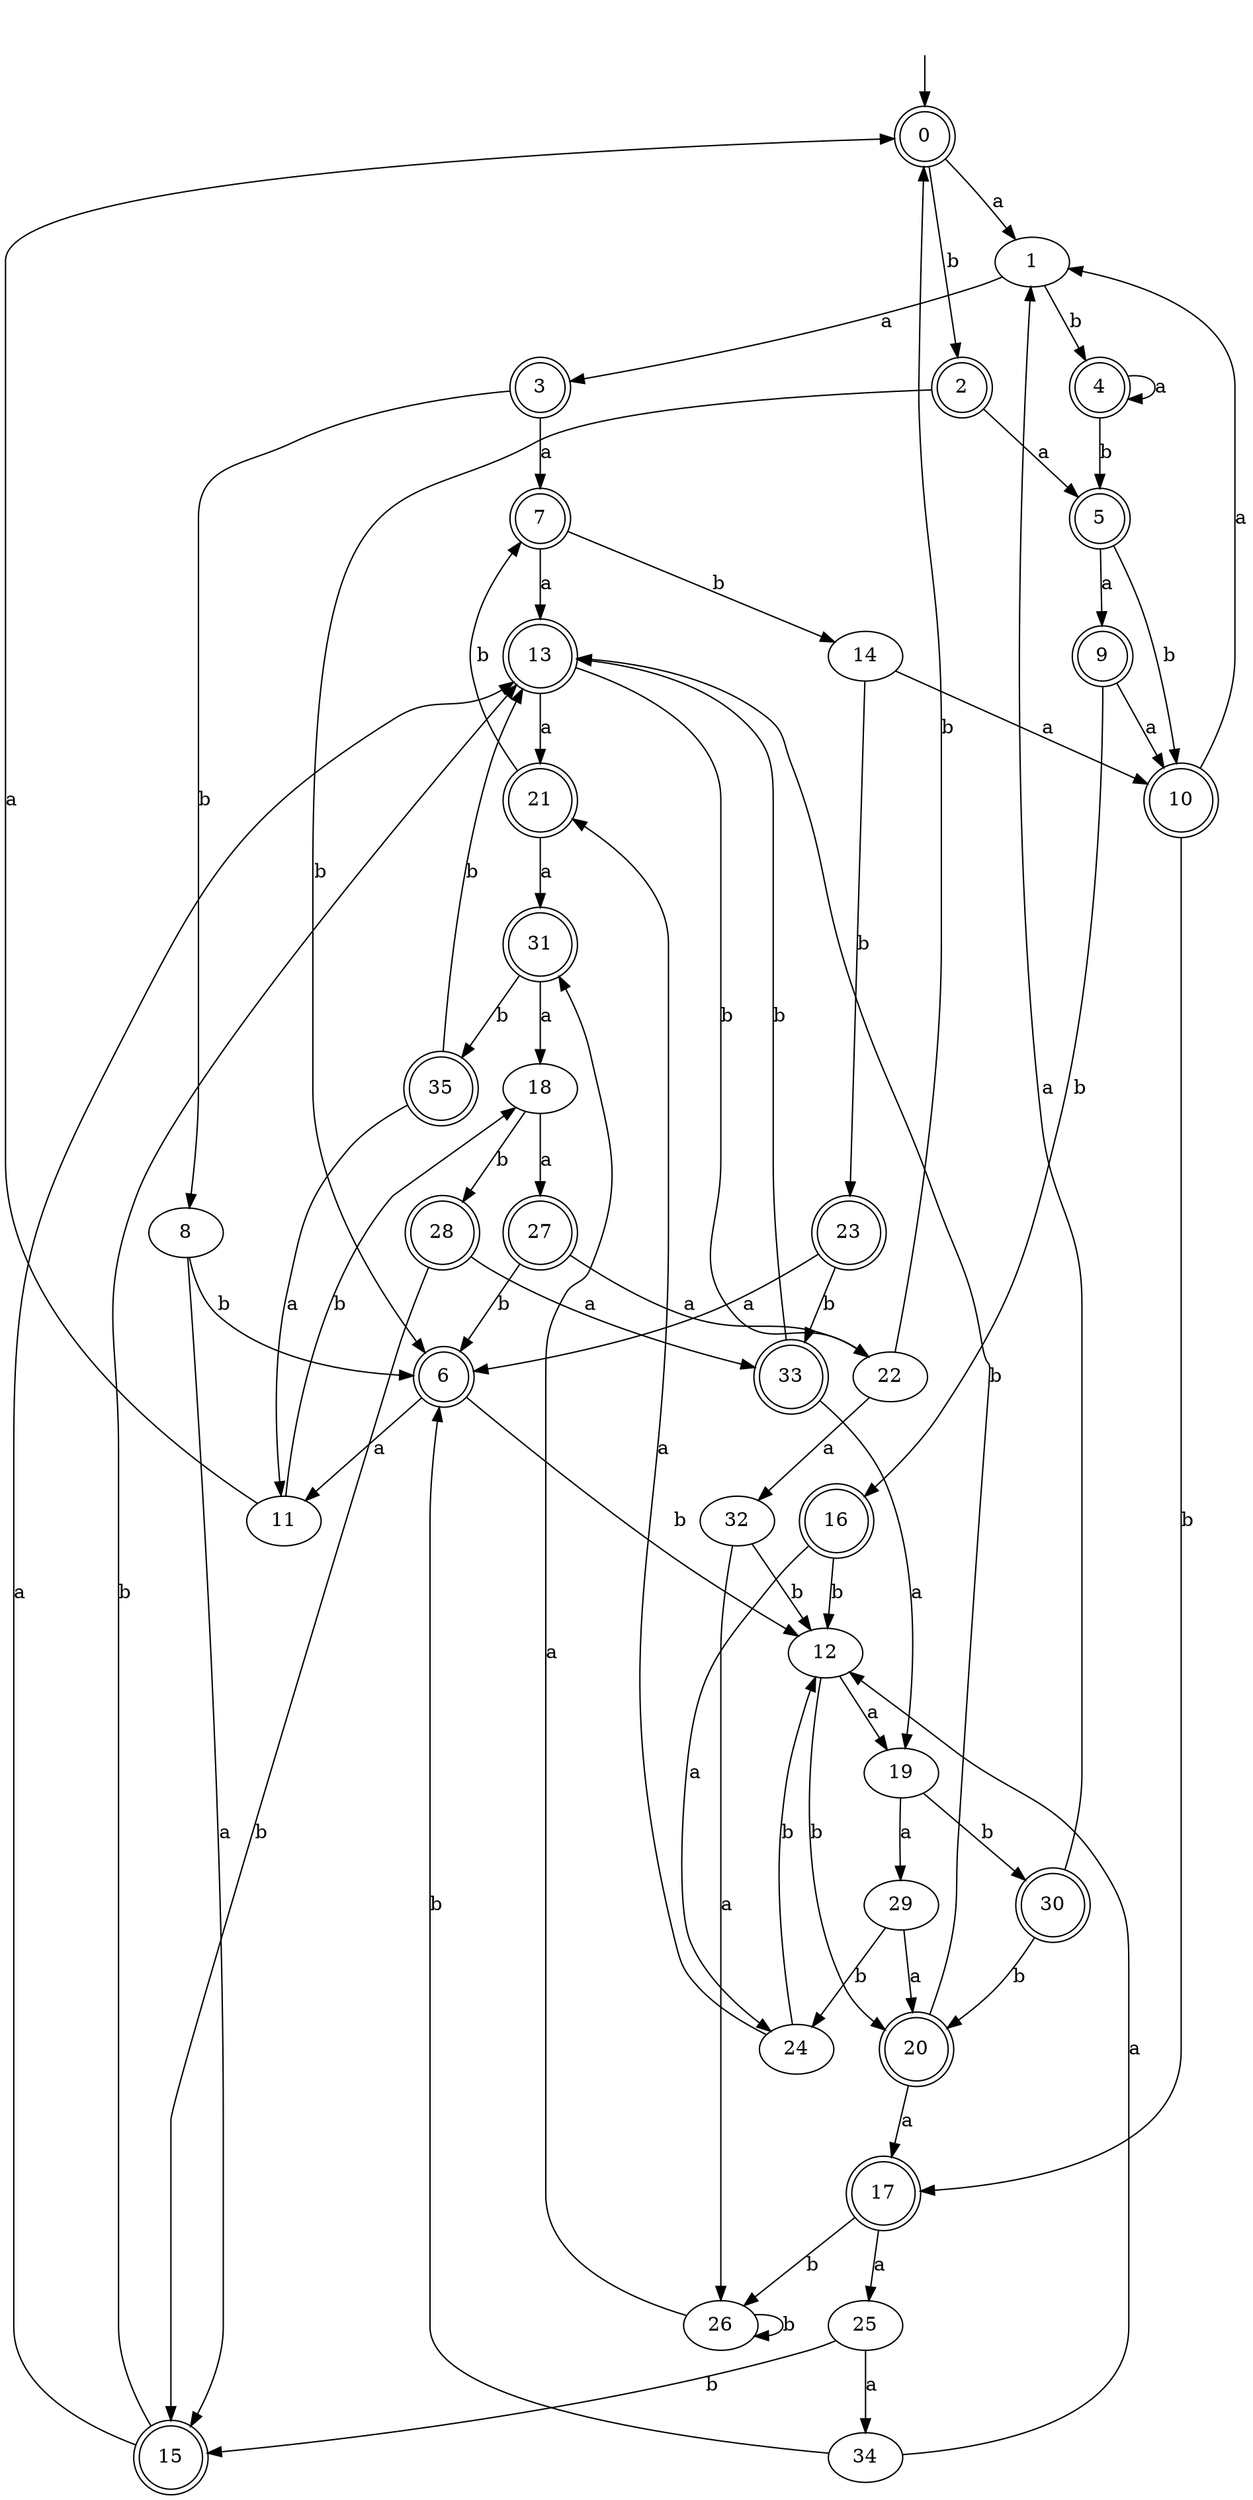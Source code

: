 digraph RandomDFA {
  __start0 [label="", shape=none];
  __start0 -> 0 [label=""];
  0 [shape=circle] [shape=doublecircle]
  0 -> 1 [label="a"]
  0 -> 2 [label="b"]
  1
  1 -> 3 [label="a"]
  1 -> 4 [label="b"]
  2 [shape=doublecircle]
  2 -> 5 [label="a"]
  2 -> 6 [label="b"]
  3 [shape=doublecircle]
  3 -> 7 [label="a"]
  3 -> 8 [label="b"]
  4 [shape=doublecircle]
  4 -> 4 [label="a"]
  4 -> 5 [label="b"]
  5 [shape=doublecircle]
  5 -> 9 [label="a"]
  5 -> 10 [label="b"]
  6 [shape=doublecircle]
  6 -> 11 [label="a"]
  6 -> 12 [label="b"]
  7 [shape=doublecircle]
  7 -> 13 [label="a"]
  7 -> 14 [label="b"]
  8
  8 -> 15 [label="a"]
  8 -> 6 [label="b"]
  9 [shape=doublecircle]
  9 -> 10 [label="a"]
  9 -> 16 [label="b"]
  10 [shape=doublecircle]
  10 -> 1 [label="a"]
  10 -> 17 [label="b"]
  11
  11 -> 0 [label="a"]
  11 -> 18 [label="b"]
  12
  12 -> 19 [label="a"]
  12 -> 20 [label="b"]
  13 [shape=doublecircle]
  13 -> 21 [label="a"]
  13 -> 22 [label="b"]
  14
  14 -> 10 [label="a"]
  14 -> 23 [label="b"]
  15 [shape=doublecircle]
  15 -> 13 [label="a"]
  15 -> 13 [label="b"]
  16 [shape=doublecircle]
  16 -> 24 [label="a"]
  16 -> 12 [label="b"]
  17 [shape=doublecircle]
  17 -> 25 [label="a"]
  17 -> 26 [label="b"]
  18
  18 -> 27 [label="a"]
  18 -> 28 [label="b"]
  19
  19 -> 29 [label="a"]
  19 -> 30 [label="b"]
  20 [shape=doublecircle]
  20 -> 17 [label="a"]
  20 -> 13 [label="b"]
  21 [shape=doublecircle]
  21 -> 31 [label="a"]
  21 -> 7 [label="b"]
  22
  22 -> 32 [label="a"]
  22 -> 0 [label="b"]
  23 [shape=doublecircle]
  23 -> 6 [label="a"]
  23 -> 33 [label="b"]
  24
  24 -> 21 [label="a"]
  24 -> 12 [label="b"]
  25
  25 -> 34 [label="a"]
  25 -> 15 [label="b"]
  26
  26 -> 31 [label="a"]
  26 -> 26 [label="b"]
  27 [shape=doublecircle]
  27 -> 22 [label="a"]
  27 -> 6 [label="b"]
  28 [shape=doublecircle]
  28 -> 33 [label="a"]
  28 -> 15 [label="b"]
  29
  29 -> 20 [label="a"]
  29 -> 24 [label="b"]
  30 [shape=doublecircle]
  30 -> 1 [label="a"]
  30 -> 20 [label="b"]
  31 [shape=doublecircle]
  31 -> 18 [label="a"]
  31 -> 35 [label="b"]
  32
  32 -> 26 [label="a"]
  32 -> 12 [label="b"]
  33 [shape=doublecircle]
  33 -> 19 [label="a"]
  33 -> 13 [label="b"]
  34
  34 -> 12 [label="a"]
  34 -> 6 [label="b"]
  35 [shape=doublecircle]
  35 -> 11 [label="a"]
  35 -> 13 [label="b"]
}
